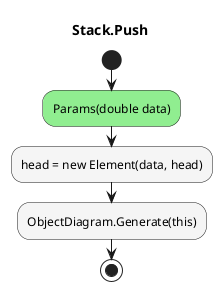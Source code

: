 @startuml Stack.Push
title Stack.Push
start
#LightGreen:Params(double data);
#WhiteSmoke:head = new Element(data, head);
#WhiteSmoke:ObjectDiagram.Generate(this);
stop
@enduml
